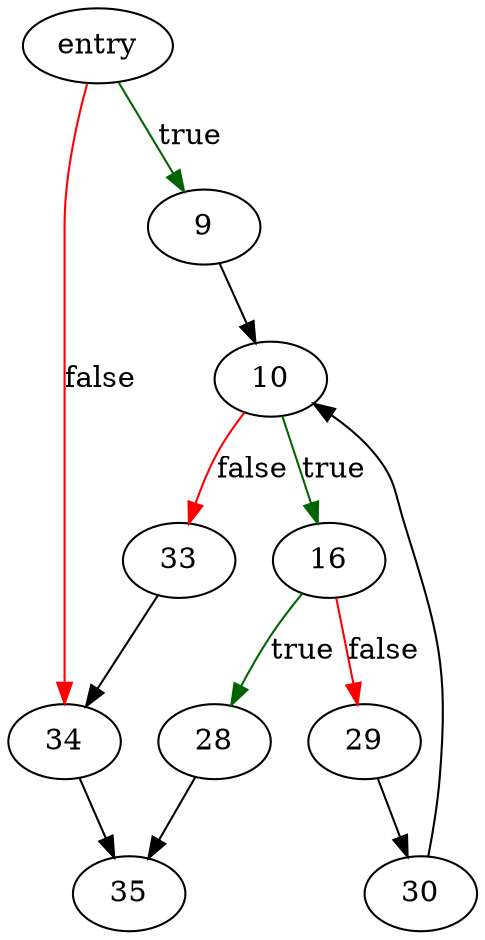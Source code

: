 digraph "nameInUsingClause" {
	// Node definitions.
	2 [label=entry];
	9;
	10;
	16;
	28;
	29;
	30;
	33;
	34;
	35;

	// Edge definitions.
	2 -> 9 [
		color=darkgreen
		label=true
	];
	2 -> 34 [
		color=red
		label=false
	];
	9 -> 10;
	10 -> 16 [
		color=darkgreen
		label=true
	];
	10 -> 33 [
		color=red
		label=false
	];
	16 -> 28 [
		color=darkgreen
		label=true
	];
	16 -> 29 [
		color=red
		label=false
	];
	28 -> 35;
	29 -> 30;
	30 -> 10;
	33 -> 34;
	34 -> 35;
}